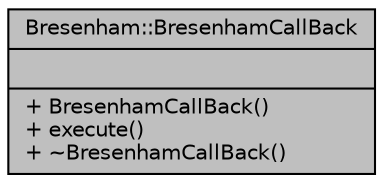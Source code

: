 digraph "Bresenham::BresenhamCallBack"
{
  edge [fontname="Helvetica",fontsize="10",labelfontname="Helvetica",labelfontsize="10"];
  node [fontname="Helvetica",fontsize="10",shape=record];
  Node3 [label="{Bresenham::BresenhamCallBack\n||+ BresenhamCallBack()\l+ execute()\l+ ~BresenhamCallBack()\l}",height=0.2,width=0.4,color="black", fillcolor="grey75", style="filled", fontcolor="black"];
}
